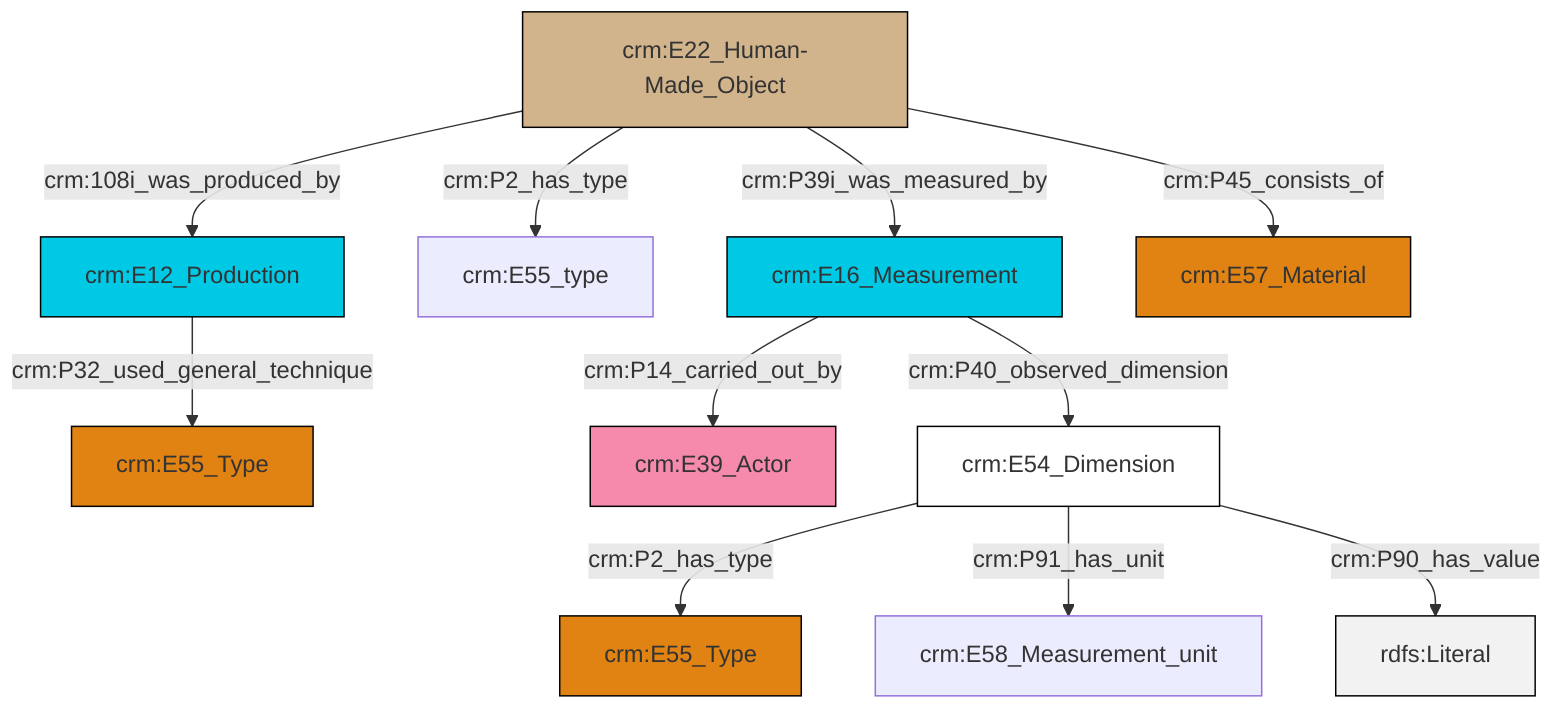 graph TD
classDef Literal fill:#f2f2f2,stroke:#000000;
classDef CRM_Entity fill:#FFFFFF,stroke:#000000;
classDef Temporal_Entity fill:#00C9E6, stroke:#000000;
classDef Type fill:#E18312, stroke:#000000;
classDef Time-Span fill:#2C9C91, stroke:#000000;
classDef Appellation fill:#FFEB7F, stroke:#000000;
classDef Place fill:#008836, stroke:#000000;
classDef Persistent_Item fill:#B266B2, stroke:#000000;
classDef Conceptual_Object fill:#FFD700, stroke:#000000;
classDef Physical_Thing fill:#D2B48C, stroke:#000000;
classDef Actor fill:#f58aad, stroke:#000000;
classDef PC_Classes fill:#4ce600, stroke:#000000;
classDef Multi fill:#cccccc,stroke:#000000;

6["crm:E22_Human-Made_Object"]:::Physical_Thing -->|crm:P2_has_type| 7["crm:E55_type"]:::Default
2["crm:E12_Production"]:::Temporal_Entity -->|crm:P32_used_general_technique| 0["crm:E55_Type"]:::Type
8["crm:E54_Dimension"]:::CRM_Entity -->|crm:P2_has_type| 12["crm:E55_Type"]:::Type
8["crm:E54_Dimension"]:::CRM_Entity -->|crm:P91_has_unit| 13["crm:E58_Measurement_unit"]:::Default
6["crm:E22_Human-Made_Object"]:::Physical_Thing -->|crm:P39i_was_measured_by| 10["crm:E16_Measurement"]:::Temporal_Entity
10["crm:E16_Measurement"]:::Temporal_Entity -->|crm:P40_observed_dimension| 8["crm:E54_Dimension"]:::CRM_Entity
10["crm:E16_Measurement"]:::Temporal_Entity -->|crm:P14_carried_out_by| 4["crm:E39_Actor"]:::Actor
6["crm:E22_Human-Made_Object"]:::Physical_Thing -->|crm:108i_was_produced_by| 2["crm:E12_Production"]:::Temporal_Entity
6["crm:E22_Human-Made_Object"]:::Physical_Thing -->|crm:P45_consists_of| 14["crm:E57_Material"]:::Type
8["crm:E54_Dimension"]:::CRM_Entity -->|crm:P90_has_value| 19[rdfs:Literal]:::Literal